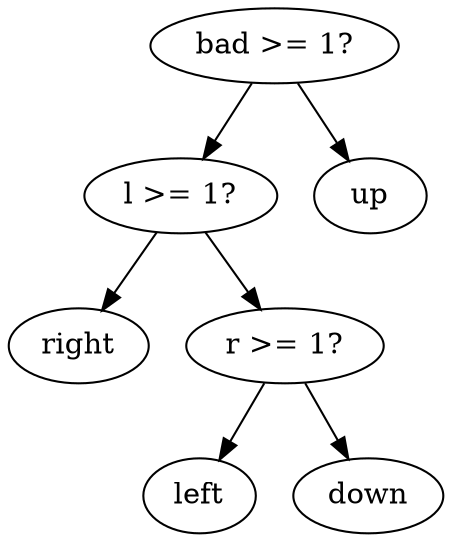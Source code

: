 digraph tree {
    "0x0" [label="bad >= 1?"];
    "0x1" [label="l >= 1?"];
    "0x2" [label="right"];
    "0x3" [label="r >= 1?"];
    "0x4" [label="left"];
    "0x5" [label="down"];
    "0x6" [label="up"];
    "0x0" -> "0x1";
    "0x0" -> "0x6";
    "0x1" -> "0x2";
    "0x1" -> "0x3";
    "0x3" -> "0x4";
    "0x3" -> "0x5";
}
